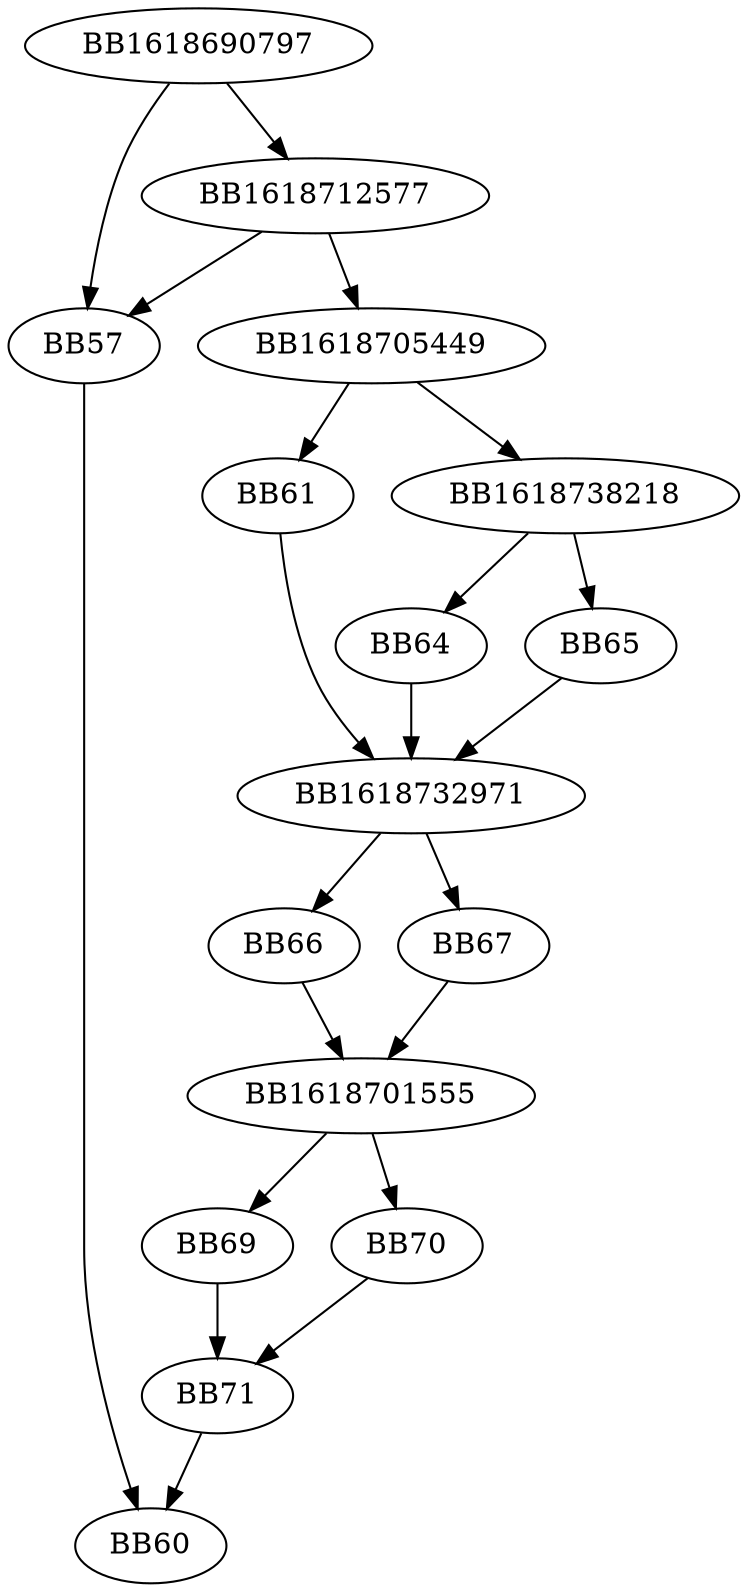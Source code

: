 digraph G{
	BB1618690797->BB57;
	BB1618690797->BB1618712577;
	BB1618712577->BB57;
	BB1618712577->BB1618705449;
	BB57->BB60;
	BB1618705449->BB61;
	BB1618705449->BB1618738218;
	BB61->BB1618732971;
	BB1618738218->BB64;
	BB1618738218->BB65;
	BB65->BB1618732971;
	BB64->BB1618732971;
	BB1618732971->BB66;
	BB1618732971->BB67;
	BB66->BB1618701555;
	BB67->BB1618701555;
	BB1618701555->BB69;
	BB1618701555->BB70;
	BB69->BB71;
	BB70->BB71;
	BB71->BB60;
}
